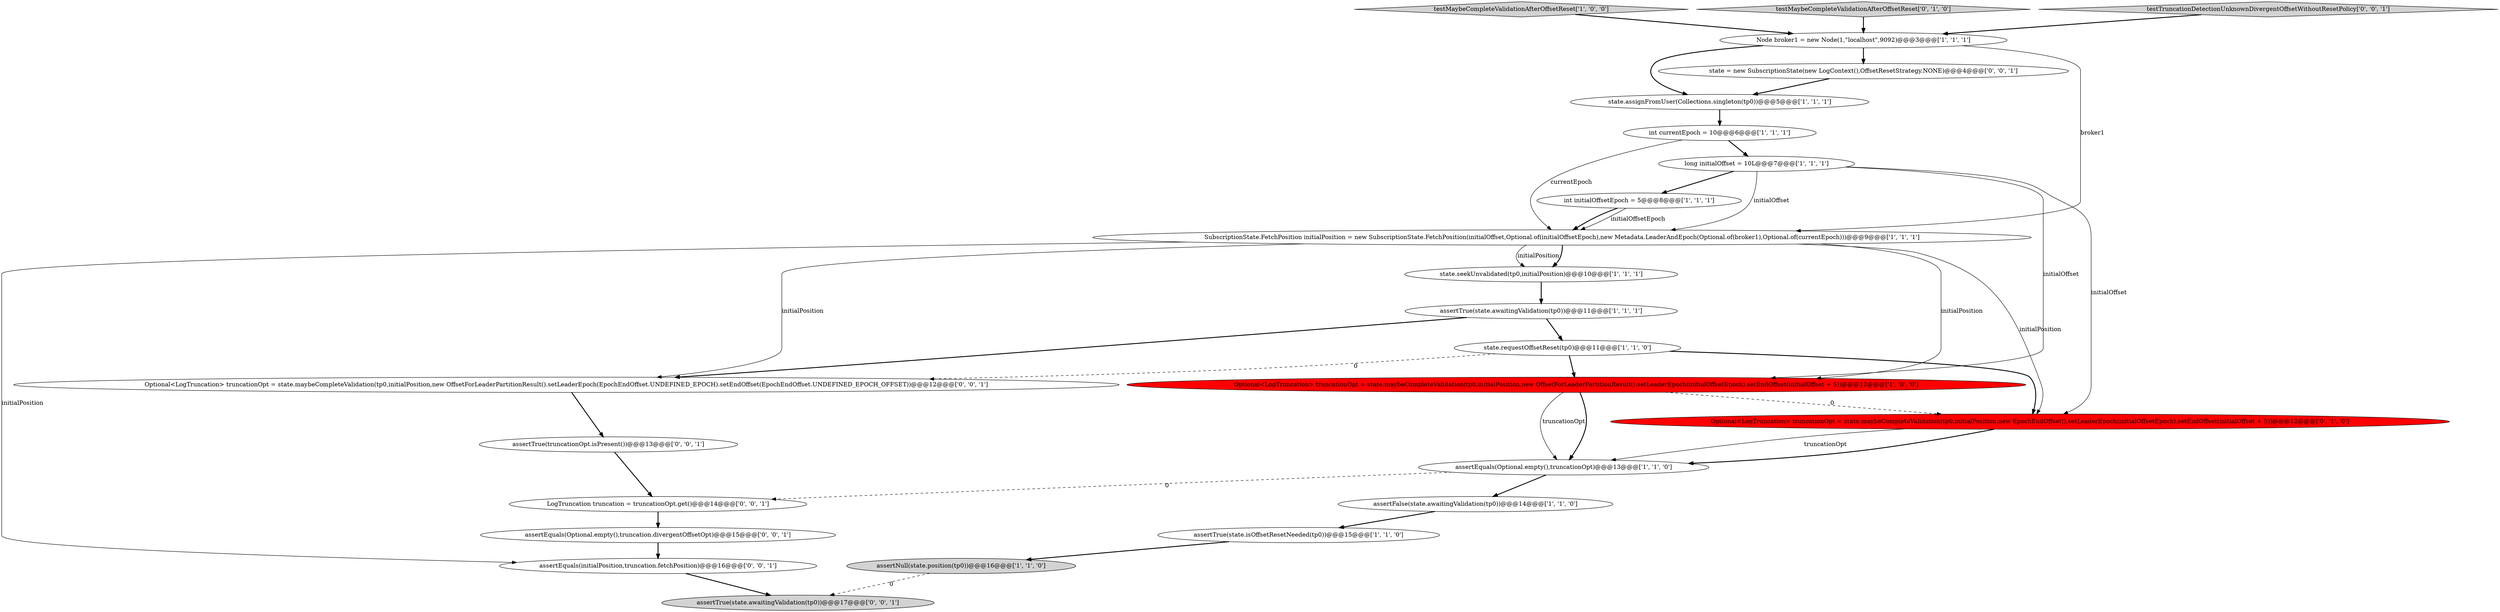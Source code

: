 digraph {
24 [style = filled, label = "assertEquals(initialPosition,truncation.fetchPosition)@@@16@@@['0', '0', '1']", fillcolor = white, shape = ellipse image = "AAA0AAABBB3BBB"];
18 [style = filled, label = "assertTrue(state.awaitingValidation(tp0))@@@17@@@['0', '0', '1']", fillcolor = lightgray, shape = ellipse image = "AAA0AAABBB3BBB"];
12 [style = filled, label = "state.assignFromUser(Collections.singleton(tp0))@@@5@@@['1', '1', '1']", fillcolor = white, shape = ellipse image = "AAA0AAABBB1BBB"];
20 [style = filled, label = "Optional<LogTruncation> truncationOpt = state.maybeCompleteValidation(tp0,initialPosition,new OffsetForLeaderPartitionResult().setLeaderEpoch(EpochEndOffset.UNDEFINED_EPOCH).setEndOffset(EpochEndOffset.UNDEFINED_EPOCH_OFFSET))@@@12@@@['0', '0', '1']", fillcolor = white, shape = ellipse image = "AAA0AAABBB3BBB"];
14 [style = filled, label = "Optional<LogTruncation> truncationOpt = state.maybeCompleteValidation(tp0,initialPosition,new OffsetForLeaderPartitionResult().setLeaderEpoch(initialOffsetEpoch).setEndOffset(initialOffset + 5))@@@12@@@['1', '0', '0']", fillcolor = red, shape = ellipse image = "AAA1AAABBB1BBB"];
7 [style = filled, label = "SubscriptionState.FetchPosition initialPosition = new SubscriptionState.FetchPosition(initialOffset,Optional.of(initialOffsetEpoch),new Metadata.LeaderAndEpoch(Optional.of(broker1),Optional.of(currentEpoch)))@@@9@@@['1', '1', '1']", fillcolor = white, shape = ellipse image = "AAA0AAABBB1BBB"];
8 [style = filled, label = "int currentEpoch = 10@@@6@@@['1', '1', '1']", fillcolor = white, shape = ellipse image = "AAA0AAABBB1BBB"];
2 [style = filled, label = "long initialOffset = 10L@@@7@@@['1', '1', '1']", fillcolor = white, shape = ellipse image = "AAA0AAABBB1BBB"];
17 [style = filled, label = "assertEquals(Optional.empty(),truncation.divergentOffsetOpt)@@@15@@@['0', '0', '1']", fillcolor = white, shape = ellipse image = "AAA0AAABBB3BBB"];
5 [style = filled, label = "state.seekUnvalidated(tp0,initialPosition)@@@10@@@['1', '1', '1']", fillcolor = white, shape = ellipse image = "AAA0AAABBB1BBB"];
19 [style = filled, label = "LogTruncation truncation = truncationOpt.get()@@@14@@@['0', '0', '1']", fillcolor = white, shape = ellipse image = "AAA0AAABBB3BBB"];
9 [style = filled, label = "assertTrue(state.isOffsetResetNeeded(tp0))@@@15@@@['1', '1', '0']", fillcolor = white, shape = ellipse image = "AAA0AAABBB1BBB"];
15 [style = filled, label = "Optional<LogTruncation> truncationOpt = state.maybeCompleteValidation(tp0,initialPosition,new EpochEndOffset().setLeaderEpoch(initialOffsetEpoch).setEndOffset(initialOffset + 5))@@@12@@@['0', '1', '0']", fillcolor = red, shape = ellipse image = "AAA1AAABBB2BBB"];
11 [style = filled, label = "state.requestOffsetReset(tp0)@@@11@@@['1', '1', '0']", fillcolor = white, shape = ellipse image = "AAA0AAABBB1BBB"];
10 [style = filled, label = "testMaybeCompleteValidationAfterOffsetReset['1', '0', '0']", fillcolor = lightgray, shape = diamond image = "AAA0AAABBB1BBB"];
16 [style = filled, label = "testMaybeCompleteValidationAfterOffsetReset['0', '1', '0']", fillcolor = lightgray, shape = diamond image = "AAA0AAABBB2BBB"];
23 [style = filled, label = "state = new SubscriptionState(new LogContext(),OffsetResetStrategy.NONE)@@@4@@@['0', '0', '1']", fillcolor = white, shape = ellipse image = "AAA0AAABBB3BBB"];
1 [style = filled, label = "Node broker1 = new Node(1,\"localhost\",9092)@@@3@@@['1', '1', '1']", fillcolor = white, shape = ellipse image = "AAA0AAABBB1BBB"];
13 [style = filled, label = "assertTrue(state.awaitingValidation(tp0))@@@11@@@['1', '1', '1']", fillcolor = white, shape = ellipse image = "AAA0AAABBB1BBB"];
0 [style = filled, label = "assertFalse(state.awaitingValidation(tp0))@@@14@@@['1', '1', '0']", fillcolor = white, shape = ellipse image = "AAA0AAABBB1BBB"];
21 [style = filled, label = "testTruncationDetectionUnknownDivergentOffsetWithoutResetPolicy['0', '0', '1']", fillcolor = lightgray, shape = diamond image = "AAA0AAABBB3BBB"];
22 [style = filled, label = "assertTrue(truncationOpt.isPresent())@@@13@@@['0', '0', '1']", fillcolor = white, shape = ellipse image = "AAA0AAABBB3BBB"];
6 [style = filled, label = "assertEquals(Optional.empty(),truncationOpt)@@@13@@@['1', '1', '0']", fillcolor = white, shape = ellipse image = "AAA0AAABBB1BBB"];
4 [style = filled, label = "assertNull(state.position(tp0))@@@16@@@['1', '1', '0']", fillcolor = lightgray, shape = ellipse image = "AAA0AAABBB1BBB"];
3 [style = filled, label = "int initialOffsetEpoch = 5@@@8@@@['1', '1', '1']", fillcolor = white, shape = ellipse image = "AAA0AAABBB1BBB"];
4->18 [style = dashed, label="0"];
7->20 [style = solid, label="initialPosition"];
0->9 [style = bold, label=""];
2->7 [style = solid, label="initialOffset"];
14->6 [style = solid, label="truncationOpt"];
11->20 [style = dashed, label="0"];
22->19 [style = bold, label=""];
11->14 [style = bold, label=""];
9->4 [style = bold, label=""];
2->3 [style = bold, label=""];
2->15 [style = solid, label="initialOffset"];
7->24 [style = solid, label="initialPosition"];
7->15 [style = solid, label="initialPosition"];
15->6 [style = bold, label=""];
6->0 [style = bold, label=""];
19->17 [style = bold, label=""];
24->18 [style = bold, label=""];
13->11 [style = bold, label=""];
14->15 [style = dashed, label="0"];
1->23 [style = bold, label=""];
11->15 [style = bold, label=""];
20->22 [style = bold, label=""];
7->5 [style = solid, label="initialPosition"];
7->5 [style = bold, label=""];
17->24 [style = bold, label=""];
2->14 [style = solid, label="initialOffset"];
1->7 [style = solid, label="broker1"];
8->2 [style = bold, label=""];
3->7 [style = bold, label=""];
16->1 [style = bold, label=""];
12->8 [style = bold, label=""];
5->13 [style = bold, label=""];
15->6 [style = solid, label="truncationOpt"];
21->1 [style = bold, label=""];
6->19 [style = dashed, label="0"];
1->12 [style = bold, label=""];
23->12 [style = bold, label=""];
7->14 [style = solid, label="initialPosition"];
8->7 [style = solid, label="currentEpoch"];
10->1 [style = bold, label=""];
14->6 [style = bold, label=""];
3->7 [style = solid, label="initialOffsetEpoch"];
13->20 [style = bold, label=""];
}
